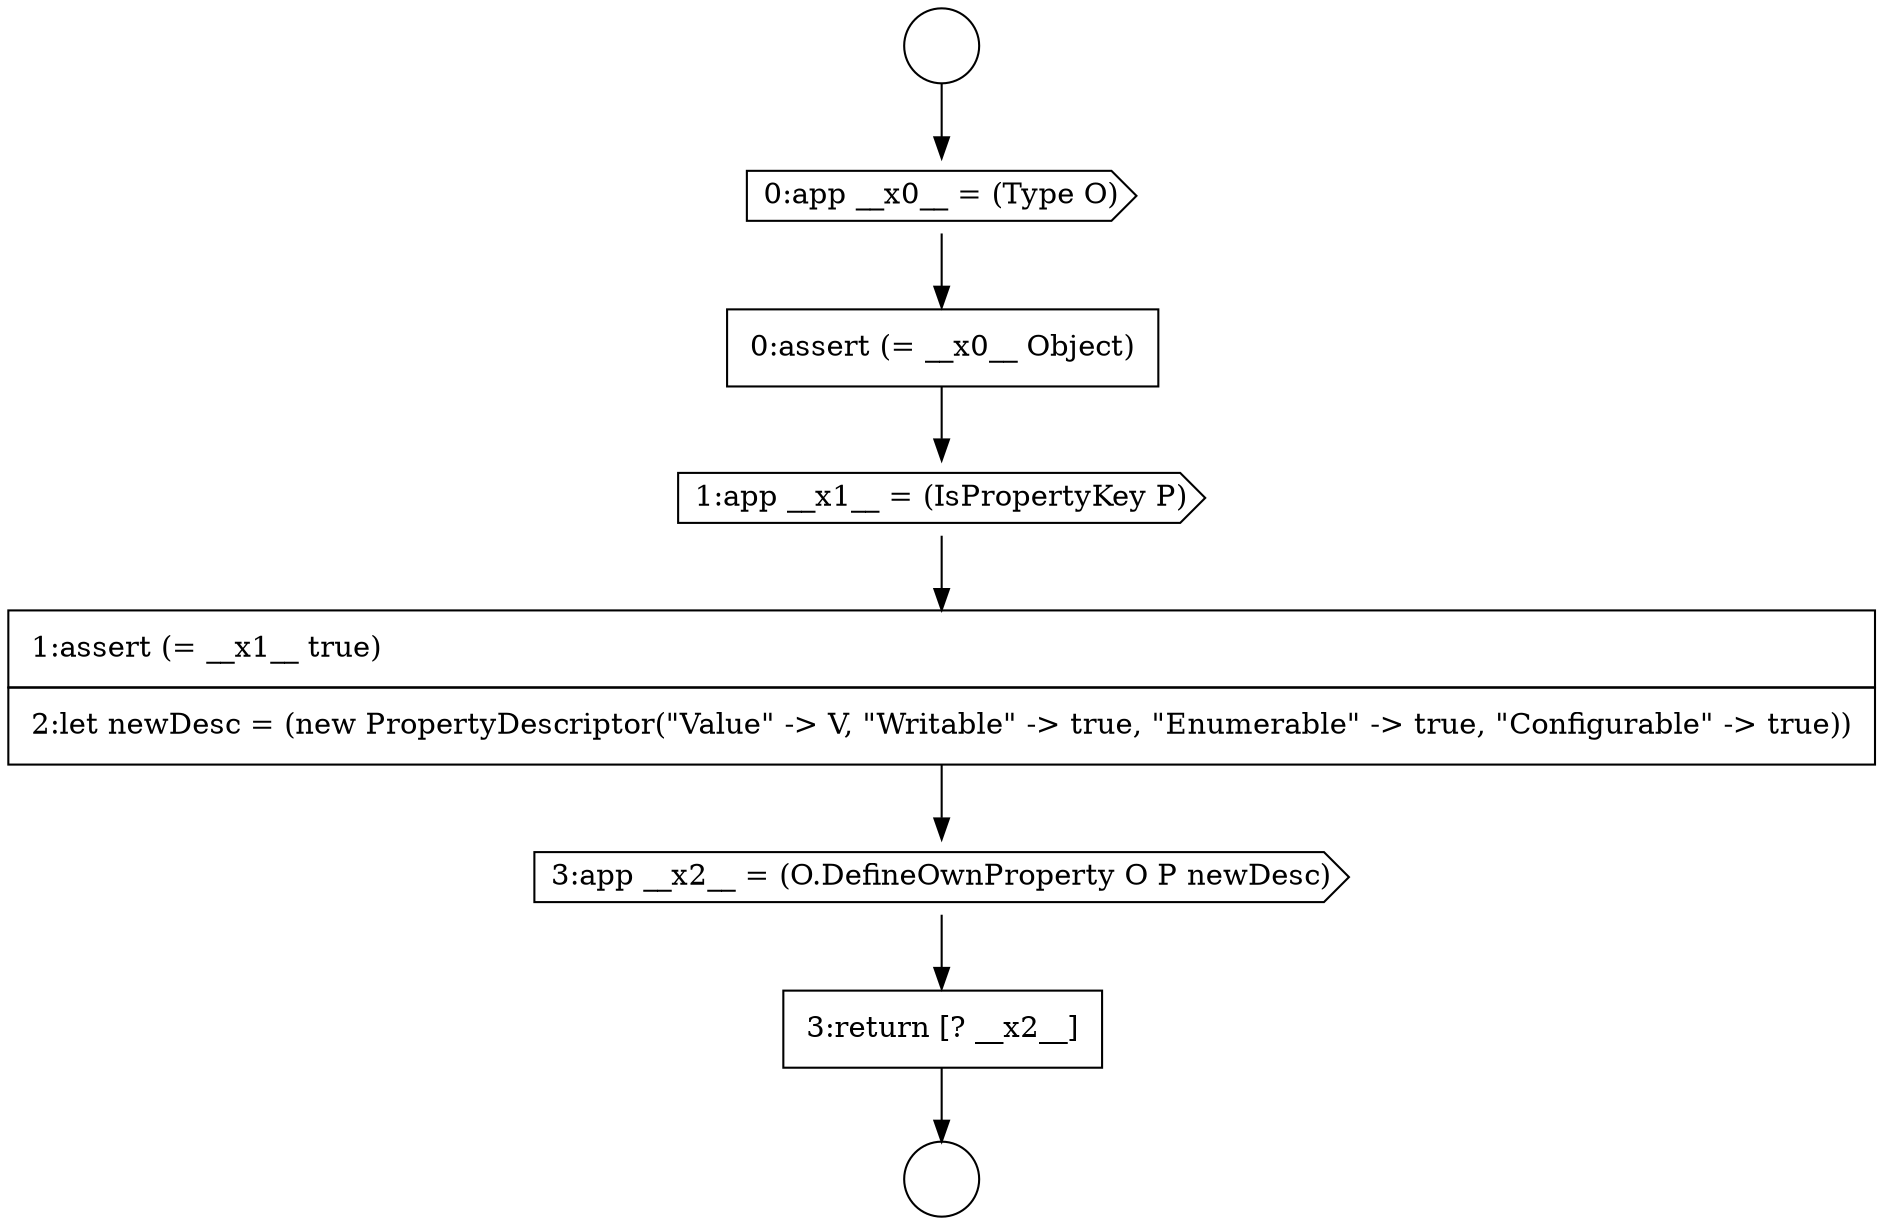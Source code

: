 digraph {
  node687 [shape=none, margin=0, label=<<font color="black">
    <table border="0" cellborder="1" cellspacing="0" cellpadding="10">
      <tr><td align="left">0:assert (= __x0__ Object)</td></tr>
    </table>
  </font>> color="black" fillcolor="white" style=filled]
  node686 [shape=cds, label=<<font color="black">0:app __x0__ = (Type O)</font>> color="black" fillcolor="white" style=filled]
  node689 [shape=none, margin=0, label=<<font color="black">
    <table border="0" cellborder="1" cellspacing="0" cellpadding="10">
      <tr><td align="left">1:assert (= __x1__ true)</td></tr>
      <tr><td align="left">2:let newDesc = (new PropertyDescriptor(&quot;Value&quot; -&gt; V, &quot;Writable&quot; -&gt; true, &quot;Enumerable&quot; -&gt; true, &quot;Configurable&quot; -&gt; true))</td></tr>
    </table>
  </font>> color="black" fillcolor="white" style=filled]
  node685 [shape=circle label=" " color="black" fillcolor="white" style=filled]
  node690 [shape=cds, label=<<font color="black">3:app __x2__ = (O.DefineOwnProperty O P newDesc)</font>> color="black" fillcolor="white" style=filled]
  node688 [shape=cds, label=<<font color="black">1:app __x1__ = (IsPropertyKey P)</font>> color="black" fillcolor="white" style=filled]
  node684 [shape=circle label=" " color="black" fillcolor="white" style=filled]
  node691 [shape=none, margin=0, label=<<font color="black">
    <table border="0" cellborder="1" cellspacing="0" cellpadding="10">
      <tr><td align="left">3:return [? __x2__]</td></tr>
    </table>
  </font>> color="black" fillcolor="white" style=filled]
  node684 -> node686 [ color="black"]
  node686 -> node687 [ color="black"]
  node688 -> node689 [ color="black"]
  node687 -> node688 [ color="black"]
  node689 -> node690 [ color="black"]
  node691 -> node685 [ color="black"]
  node690 -> node691 [ color="black"]
}
